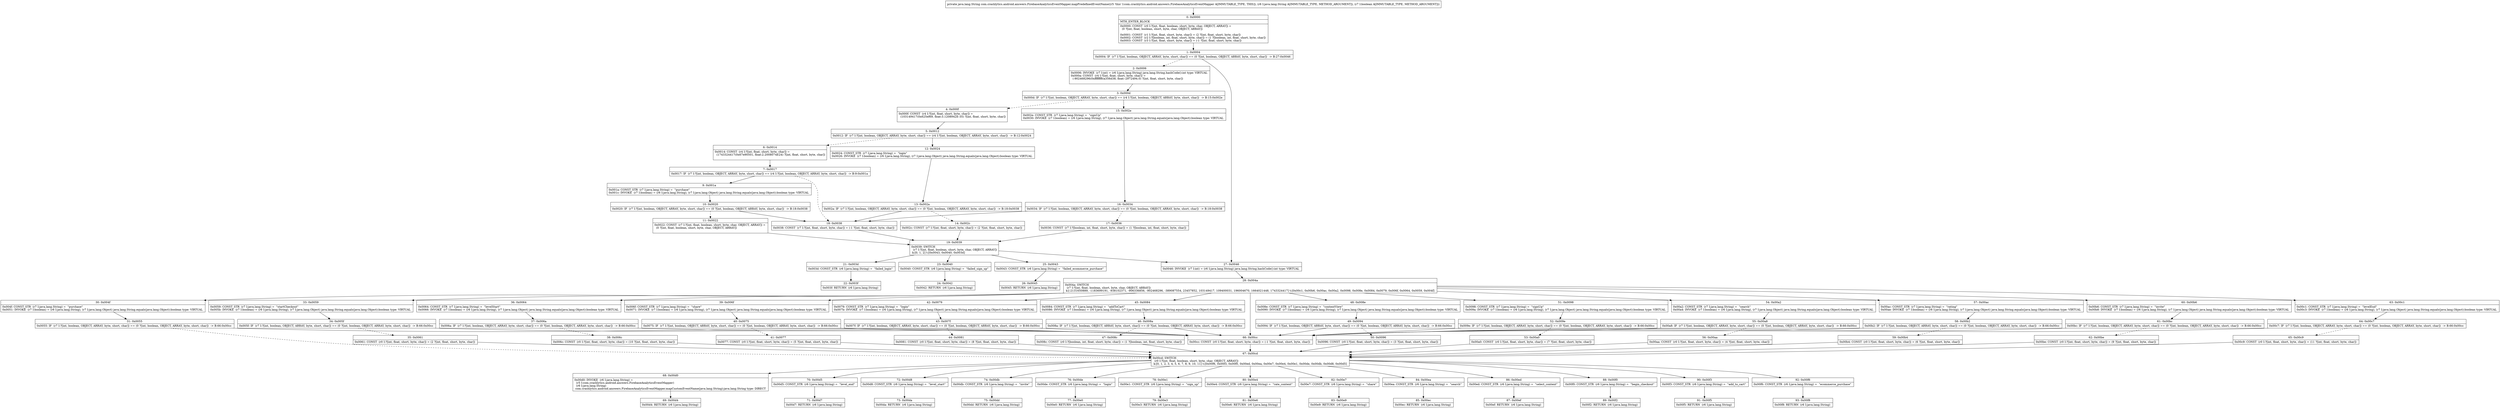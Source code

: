 digraph "CFG forcom.crashlytics.android.answers.FirebaseAnalyticsEventMapper.mapPredefinedEventName(Ljava\/lang\/String;Z)Ljava\/lang\/String;" {
Node_0 [shape=record,label="{0\:\ 0x0000|MTH_ENTER_BLOCK\l|0x0000: CONST  (r0 I:?[int, float, boolean, short, byte, char, OBJECT, ARRAY]) = \l  (0 ?[int, float, boolean, short, byte, char, OBJECT, ARRAY])\l \l0x0001: CONST  (r1 I:?[int, float, short, byte, char]) = (2 ?[int, float, short, byte, char]) \l0x0002: CONST  (r2 I:?[boolean, int, float, short, byte, char]) = (1 ?[boolean, int, float, short, byte, char]) \l0x0003: CONST  (r3 I:?[int, float, short, byte, char]) = (\-1 ?[int, float, short, byte, char]) \l}"];
Node_1 [shape=record,label="{1\:\ 0x0004|0x0004: IF  (r7 I:?[int, boolean, OBJECT, ARRAY, byte, short, char]) == (0 ?[int, boolean, OBJECT, ARRAY, byte, short, char])  \-\> B:27:0x0046 \l}"];
Node_2 [shape=record,label="{2\:\ 0x0006|0x0006: INVOKE  (r7 I:int) = (r6 I:java.lang.String) java.lang.String.hashCode():int type: VIRTUAL \l0x000a: CONST  (r4 I:?[int, float, short, byte, char]) = \l  (\-902468296(0xffffffffca356d38, float:\-2972494.0) ?[int, float, short, byte, char])\l \l}"];
Node_3 [shape=record,label="{3\:\ 0x000d|0x000d: IF  (r7 I:?[int, boolean, OBJECT, ARRAY, byte, short, char]) == (r4 I:?[int, boolean, OBJECT, ARRAY, byte, short, char])  \-\> B:15:0x002e \l}"];
Node_4 [shape=record,label="{4\:\ 0x000f|0x000f: CONST  (r4 I:?[int, float, short, byte, char]) = \l  (103149417(0x625ef69, float:3.1208942E\-35) ?[int, float, short, byte, char])\l \l}"];
Node_5 [shape=record,label="{5\:\ 0x0012|0x0012: IF  (r7 I:?[int, boolean, OBJECT, ARRAY, byte, short, char]) == (r4 I:?[int, boolean, OBJECT, ARRAY, byte, short, char])  \-\> B:12:0x0024 \l}"];
Node_6 [shape=record,label="{6\:\ 0x0014|0x0014: CONST  (r4 I:?[int, float, short, byte, char]) = \l  (1743324417(0x67e90501, float:2.2008074E24) ?[int, float, short, byte, char])\l \l}"];
Node_7 [shape=record,label="{7\:\ 0x0017|0x0017: IF  (r7 I:?[int, boolean, OBJECT, ARRAY, byte, short, char]) == (r4 I:?[int, boolean, OBJECT, ARRAY, byte, short, char])  \-\> B:9:0x001a \l}"];
Node_9 [shape=record,label="{9\:\ 0x001a|0x001a: CONST_STR  (r7 I:java.lang.String) =  \"purchase\" \l0x001c: INVOKE  (r7 I:boolean) = (r6 I:java.lang.String), (r7 I:java.lang.Object) java.lang.String.equals(java.lang.Object):boolean type: VIRTUAL \l}"];
Node_10 [shape=record,label="{10\:\ 0x0020|0x0020: IF  (r7 I:?[int, boolean, OBJECT, ARRAY, byte, short, char]) == (0 ?[int, boolean, OBJECT, ARRAY, byte, short, char])  \-\> B:18:0x0038 \l}"];
Node_11 [shape=record,label="{11\:\ 0x0022|0x0022: CONST  (r7 I:?[int, float, boolean, short, byte, char, OBJECT, ARRAY]) = \l  (0 ?[int, float, boolean, short, byte, char, OBJECT, ARRAY])\l \l}"];
Node_12 [shape=record,label="{12\:\ 0x0024|0x0024: CONST_STR  (r7 I:java.lang.String) =  \"login\" \l0x0026: INVOKE  (r7 I:boolean) = (r6 I:java.lang.String), (r7 I:java.lang.Object) java.lang.String.equals(java.lang.Object):boolean type: VIRTUAL \l}"];
Node_13 [shape=record,label="{13\:\ 0x002a|0x002a: IF  (r7 I:?[int, boolean, OBJECT, ARRAY, byte, short, char]) == (0 ?[int, boolean, OBJECT, ARRAY, byte, short, char])  \-\> B:18:0x0038 \l}"];
Node_14 [shape=record,label="{14\:\ 0x002c|0x002c: CONST  (r7 I:?[int, float, short, byte, char]) = (2 ?[int, float, short, byte, char]) \l}"];
Node_15 [shape=record,label="{15\:\ 0x002e|0x002e: CONST_STR  (r7 I:java.lang.String) =  \"signUp\" \l0x0030: INVOKE  (r7 I:boolean) = (r6 I:java.lang.String), (r7 I:java.lang.Object) java.lang.String.equals(java.lang.Object):boolean type: VIRTUAL \l}"];
Node_16 [shape=record,label="{16\:\ 0x0034|0x0034: IF  (r7 I:?[int, boolean, OBJECT, ARRAY, byte, short, char]) == (0 ?[int, boolean, OBJECT, ARRAY, byte, short, char])  \-\> B:18:0x0038 \l}"];
Node_17 [shape=record,label="{17\:\ 0x0036|0x0036: CONST  (r7 I:?[boolean, int, float, short, byte, char]) = (1 ?[boolean, int, float, short, byte, char]) \l}"];
Node_18 [shape=record,label="{18\:\ 0x0038|0x0038: CONST  (r7 I:?[int, float, short, byte, char]) = (\-1 ?[int, float, short, byte, char]) \l}"];
Node_19 [shape=record,label="{19\:\ 0x0039|0x0039: SWITCH  \l  (r7 I:?[int, float, boolean, short, byte, char, OBJECT, ARRAY])\l k:[0, 1, 2] t:[0x0043, 0x0040, 0x003d] \l}"];
Node_21 [shape=record,label="{21\:\ 0x003d|0x003d: CONST_STR  (r6 I:java.lang.String) =  \"failed_login\" \l}"];
Node_22 [shape=record,label="{22\:\ 0x003f|0x003f: RETURN  (r6 I:java.lang.String) \l}"];
Node_23 [shape=record,label="{23\:\ 0x0040|0x0040: CONST_STR  (r6 I:java.lang.String) =  \"failed_sign_up\" \l}"];
Node_24 [shape=record,label="{24\:\ 0x0042|0x0042: RETURN  (r6 I:java.lang.String) \l}"];
Node_25 [shape=record,label="{25\:\ 0x0043|0x0043: CONST_STR  (r6 I:java.lang.String) =  \"failed_ecommerce_purchase\" \l}"];
Node_26 [shape=record,label="{26\:\ 0x0045|0x0045: RETURN  (r6 I:java.lang.String) \l}"];
Node_27 [shape=record,label="{27\:\ 0x0046|0x0046: INVOKE  (r7 I:int) = (r6 I:java.lang.String) java.lang.String.hashCode():int type: VIRTUAL \l}"];
Node_28 [shape=record,label="{28\:\ 0x004a|0x004a: SWITCH  \l  (r7 I:?[int, float, boolean, short, byte, char, OBJECT, ARRAY])\l k:[\-2131650889, \-1183699191, \-938102371, \-906336856, \-902468296, \-389087554, 23457852, 103149417, 109400031, 196004670, 1664021448, 1743324417] t:[0x00c1, 0x00b6, 0x00ac, 0x00a2, 0x0098, 0x008e, 0x0084, 0x0079, 0x006f, 0x0064, 0x0059, 0x004f] \l}"];
Node_30 [shape=record,label="{30\:\ 0x004f|0x004f: CONST_STR  (r7 I:java.lang.String) =  \"purchase\" \l0x0051: INVOKE  (r7 I:boolean) = (r6 I:java.lang.String), (r7 I:java.lang.Object) java.lang.String.equals(java.lang.Object):boolean type: VIRTUAL \l}"];
Node_31 [shape=record,label="{31\:\ 0x0055|0x0055: IF  (r7 I:?[int, boolean, OBJECT, ARRAY, byte, short, char]) == (0 ?[int, boolean, OBJECT, ARRAY, byte, short, char])  \-\> B:66:0x00cc \l}"];
Node_33 [shape=record,label="{33\:\ 0x0059|0x0059: CONST_STR  (r7 I:java.lang.String) =  \"startCheckout\" \l0x005b: INVOKE  (r7 I:boolean) = (r6 I:java.lang.String), (r7 I:java.lang.Object) java.lang.String.equals(java.lang.Object):boolean type: VIRTUAL \l}"];
Node_34 [shape=record,label="{34\:\ 0x005f|0x005f: IF  (r7 I:?[int, boolean, OBJECT, ARRAY, byte, short, char]) == (0 ?[int, boolean, OBJECT, ARRAY, byte, short, char])  \-\> B:66:0x00cc \l}"];
Node_35 [shape=record,label="{35\:\ 0x0061|0x0061: CONST  (r0 I:?[int, float, short, byte, char]) = (2 ?[int, float, short, byte, char]) \l}"];
Node_36 [shape=record,label="{36\:\ 0x0064|0x0064: CONST_STR  (r7 I:java.lang.String) =  \"levelStart\" \l0x0066: INVOKE  (r7 I:boolean) = (r6 I:java.lang.String), (r7 I:java.lang.Object) java.lang.String.equals(java.lang.Object):boolean type: VIRTUAL \l}"];
Node_37 [shape=record,label="{37\:\ 0x006a|0x006a: IF  (r7 I:?[int, boolean, OBJECT, ARRAY, byte, short, char]) == (0 ?[int, boolean, OBJECT, ARRAY, byte, short, char])  \-\> B:66:0x00cc \l}"];
Node_38 [shape=record,label="{38\:\ 0x006c|0x006c: CONST  (r0 I:?[int, float, short, byte, char]) = (10 ?[int, float, short, byte, char]) \l}"];
Node_39 [shape=record,label="{39\:\ 0x006f|0x006f: CONST_STR  (r7 I:java.lang.String) =  \"share\" \l0x0071: INVOKE  (r7 I:boolean) = (r6 I:java.lang.String), (r7 I:java.lang.Object) java.lang.String.equals(java.lang.Object):boolean type: VIRTUAL \l}"];
Node_40 [shape=record,label="{40\:\ 0x0075|0x0075: IF  (r7 I:?[int, boolean, OBJECT, ARRAY, byte, short, char]) == (0 ?[int, boolean, OBJECT, ARRAY, byte, short, char])  \-\> B:66:0x00cc \l}"];
Node_41 [shape=record,label="{41\:\ 0x0077|0x0077: CONST  (r0 I:?[int, float, short, byte, char]) = (5 ?[int, float, short, byte, char]) \l}"];
Node_42 [shape=record,label="{42\:\ 0x0079|0x0079: CONST_STR  (r7 I:java.lang.String) =  \"login\" \l0x007b: INVOKE  (r7 I:boolean) = (r6 I:java.lang.String), (r7 I:java.lang.Object) java.lang.String.equals(java.lang.Object):boolean type: VIRTUAL \l}"];
Node_43 [shape=record,label="{43\:\ 0x007f|0x007f: IF  (r7 I:?[int, boolean, OBJECT, ARRAY, byte, short, char]) == (0 ?[int, boolean, OBJECT, ARRAY, byte, short, char])  \-\> B:66:0x00cc \l}"];
Node_44 [shape=record,label="{44\:\ 0x0081|0x0081: CONST  (r0 I:?[int, float, short, byte, char]) = (8 ?[int, float, short, byte, char]) \l}"];
Node_45 [shape=record,label="{45\:\ 0x0084|0x0084: CONST_STR  (r7 I:java.lang.String) =  \"addToCart\" \l0x0086: INVOKE  (r7 I:boolean) = (r6 I:java.lang.String), (r7 I:java.lang.Object) java.lang.String.equals(java.lang.Object):boolean type: VIRTUAL \l}"];
Node_46 [shape=record,label="{46\:\ 0x008a|0x008a: IF  (r7 I:?[int, boolean, OBJECT, ARRAY, byte, short, char]) == (0 ?[int, boolean, OBJECT, ARRAY, byte, short, char])  \-\> B:66:0x00cc \l}"];
Node_47 [shape=record,label="{47\:\ 0x008c|0x008c: CONST  (r0 I:?[boolean, int, float, short, byte, char]) = (1 ?[boolean, int, float, short, byte, char]) \l}"];
Node_48 [shape=record,label="{48\:\ 0x008e|0x008e: CONST_STR  (r7 I:java.lang.String) =  \"contentView\" \l0x0090: INVOKE  (r7 I:boolean) = (r6 I:java.lang.String), (r7 I:java.lang.Object) java.lang.String.equals(java.lang.Object):boolean type: VIRTUAL \l}"];
Node_49 [shape=record,label="{49\:\ 0x0094|0x0094: IF  (r7 I:?[int, boolean, OBJECT, ARRAY, byte, short, char]) == (0 ?[int, boolean, OBJECT, ARRAY, byte, short, char])  \-\> B:66:0x00cc \l}"];
Node_50 [shape=record,label="{50\:\ 0x0096|0x0096: CONST  (r0 I:?[int, float, short, byte, char]) = (3 ?[int, float, short, byte, char]) \l}"];
Node_51 [shape=record,label="{51\:\ 0x0098|0x0098: CONST_STR  (r7 I:java.lang.String) =  \"signUp\" \l0x009a: INVOKE  (r7 I:boolean) = (r6 I:java.lang.String), (r7 I:java.lang.Object) java.lang.String.equals(java.lang.Object):boolean type: VIRTUAL \l}"];
Node_52 [shape=record,label="{52\:\ 0x009e|0x009e: IF  (r7 I:?[int, boolean, OBJECT, ARRAY, byte, short, char]) == (0 ?[int, boolean, OBJECT, ARRAY, byte, short, char])  \-\> B:66:0x00cc \l}"];
Node_53 [shape=record,label="{53\:\ 0x00a0|0x00a0: CONST  (r0 I:?[int, float, short, byte, char]) = (7 ?[int, float, short, byte, char]) \l}"];
Node_54 [shape=record,label="{54\:\ 0x00a2|0x00a2: CONST_STR  (r7 I:java.lang.String) =  \"search\" \l0x00a4: INVOKE  (r7 I:boolean) = (r6 I:java.lang.String), (r7 I:java.lang.Object) java.lang.String.equals(java.lang.Object):boolean type: VIRTUAL \l}"];
Node_55 [shape=record,label="{55\:\ 0x00a8|0x00a8: IF  (r7 I:?[int, boolean, OBJECT, ARRAY, byte, short, char]) == (0 ?[int, boolean, OBJECT, ARRAY, byte, short, char])  \-\> B:66:0x00cc \l}"];
Node_56 [shape=record,label="{56\:\ 0x00aa|0x00aa: CONST  (r0 I:?[int, float, short, byte, char]) = (4 ?[int, float, short, byte, char]) \l}"];
Node_57 [shape=record,label="{57\:\ 0x00ac|0x00ac: CONST_STR  (r7 I:java.lang.String) =  \"rating\" \l0x00ae: INVOKE  (r7 I:boolean) = (r6 I:java.lang.String), (r7 I:java.lang.Object) java.lang.String.equals(java.lang.Object):boolean type: VIRTUAL \l}"];
Node_58 [shape=record,label="{58\:\ 0x00b2|0x00b2: IF  (r7 I:?[int, boolean, OBJECT, ARRAY, byte, short, char]) == (0 ?[int, boolean, OBJECT, ARRAY, byte, short, char])  \-\> B:66:0x00cc \l}"];
Node_59 [shape=record,label="{59\:\ 0x00b4|0x00b4: CONST  (r0 I:?[int, float, short, byte, char]) = (6 ?[int, float, short, byte, char]) \l}"];
Node_60 [shape=record,label="{60\:\ 0x00b6|0x00b6: CONST_STR  (r7 I:java.lang.String) =  \"invite\" \l0x00b8: INVOKE  (r7 I:boolean) = (r6 I:java.lang.String), (r7 I:java.lang.Object) java.lang.String.equals(java.lang.Object):boolean type: VIRTUAL \l}"];
Node_61 [shape=record,label="{61\:\ 0x00bc|0x00bc: IF  (r7 I:?[int, boolean, OBJECT, ARRAY, byte, short, char]) == (0 ?[int, boolean, OBJECT, ARRAY, byte, short, char])  \-\> B:66:0x00cc \l}"];
Node_62 [shape=record,label="{62\:\ 0x00be|0x00be: CONST  (r0 I:?[int, float, short, byte, char]) = (9 ?[int, float, short, byte, char]) \l}"];
Node_63 [shape=record,label="{63\:\ 0x00c1|0x00c1: CONST_STR  (r7 I:java.lang.String) =  \"levelEnd\" \l0x00c3: INVOKE  (r7 I:boolean) = (r6 I:java.lang.String), (r7 I:java.lang.Object) java.lang.String.equals(java.lang.Object):boolean type: VIRTUAL \l}"];
Node_64 [shape=record,label="{64\:\ 0x00c7|0x00c7: IF  (r7 I:?[int, boolean, OBJECT, ARRAY, byte, short, char]) == (0 ?[int, boolean, OBJECT, ARRAY, byte, short, char])  \-\> B:66:0x00cc \l}"];
Node_65 [shape=record,label="{65\:\ 0x00c9|0x00c9: CONST  (r0 I:?[int, float, short, byte, char]) = (11 ?[int, float, short, byte, char]) \l}"];
Node_66 [shape=record,label="{66\:\ 0x00cc|0x00cc: CONST  (r0 I:?[int, float, short, byte, char]) = (\-1 ?[int, float, short, byte, char]) \l}"];
Node_67 [shape=record,label="{67\:\ 0x00cd|0x00cd: SWITCH  \l  (r0 I:?[int, float, boolean, short, byte, char, OBJECT, ARRAY])\l k:[0, 1, 2, 3, 4, 5, 6, 7, 8, 9, 10, 11] t:[0x00f6, 0x00f3, 0x00f0, 0x00ed, 0x00ea, 0x00e7, 0x00e4, 0x00e1, 0x00de, 0x00db, 0x00d8, 0x00d5] \l}"];
Node_68 [shape=record,label="{68\:\ 0x00d0|0x00d0: INVOKE  (r6 I:java.lang.String) = \l  (r5 I:com.crashlytics.android.answers.FirebaseAnalyticsEventMapper)\l  (r6 I:java.lang.String)\l com.crashlytics.android.answers.FirebaseAnalyticsEventMapper.mapCustomEventName(java.lang.String):java.lang.String type: DIRECT \l}"];
Node_69 [shape=record,label="{69\:\ 0x00d4|0x00d4: RETURN  (r6 I:java.lang.String) \l}"];
Node_70 [shape=record,label="{70\:\ 0x00d5|0x00d5: CONST_STR  (r6 I:java.lang.String) =  \"level_end\" \l}"];
Node_71 [shape=record,label="{71\:\ 0x00d7|0x00d7: RETURN  (r6 I:java.lang.String) \l}"];
Node_72 [shape=record,label="{72\:\ 0x00d8|0x00d8: CONST_STR  (r6 I:java.lang.String) =  \"level_start\" \l}"];
Node_73 [shape=record,label="{73\:\ 0x00da|0x00da: RETURN  (r6 I:java.lang.String) \l}"];
Node_74 [shape=record,label="{74\:\ 0x00db|0x00db: CONST_STR  (r6 I:java.lang.String) =  \"invite\" \l}"];
Node_75 [shape=record,label="{75\:\ 0x00dd|0x00dd: RETURN  (r6 I:java.lang.String) \l}"];
Node_76 [shape=record,label="{76\:\ 0x00de|0x00de: CONST_STR  (r6 I:java.lang.String) =  \"login\" \l}"];
Node_77 [shape=record,label="{77\:\ 0x00e0|0x00e0: RETURN  (r6 I:java.lang.String) \l}"];
Node_78 [shape=record,label="{78\:\ 0x00e1|0x00e1: CONST_STR  (r6 I:java.lang.String) =  \"sign_up\" \l}"];
Node_79 [shape=record,label="{79\:\ 0x00e3|0x00e3: RETURN  (r6 I:java.lang.String) \l}"];
Node_80 [shape=record,label="{80\:\ 0x00e4|0x00e4: CONST_STR  (r6 I:java.lang.String) =  \"rate_content\" \l}"];
Node_81 [shape=record,label="{81\:\ 0x00e6|0x00e6: RETURN  (r6 I:java.lang.String) \l}"];
Node_82 [shape=record,label="{82\:\ 0x00e7|0x00e7: CONST_STR  (r6 I:java.lang.String) =  \"share\" \l}"];
Node_83 [shape=record,label="{83\:\ 0x00e9|0x00e9: RETURN  (r6 I:java.lang.String) \l}"];
Node_84 [shape=record,label="{84\:\ 0x00ea|0x00ea: CONST_STR  (r6 I:java.lang.String) =  \"search\" \l}"];
Node_85 [shape=record,label="{85\:\ 0x00ec|0x00ec: RETURN  (r6 I:java.lang.String) \l}"];
Node_86 [shape=record,label="{86\:\ 0x00ed|0x00ed: CONST_STR  (r6 I:java.lang.String) =  \"select_content\" \l}"];
Node_87 [shape=record,label="{87\:\ 0x00ef|0x00ef: RETURN  (r6 I:java.lang.String) \l}"];
Node_88 [shape=record,label="{88\:\ 0x00f0|0x00f0: CONST_STR  (r6 I:java.lang.String) =  \"begin_checkout\" \l}"];
Node_89 [shape=record,label="{89\:\ 0x00f2|0x00f2: RETURN  (r6 I:java.lang.String) \l}"];
Node_90 [shape=record,label="{90\:\ 0x00f3|0x00f3: CONST_STR  (r6 I:java.lang.String) =  \"add_to_cart\" \l}"];
Node_91 [shape=record,label="{91\:\ 0x00f5|0x00f5: RETURN  (r6 I:java.lang.String) \l}"];
Node_92 [shape=record,label="{92\:\ 0x00f6|0x00f6: CONST_STR  (r6 I:java.lang.String) =  \"ecommerce_purchase\" \l}"];
Node_93 [shape=record,label="{93\:\ 0x00f8|0x00f8: RETURN  (r6 I:java.lang.String) \l}"];
MethodNode[shape=record,label="{private java.lang.String com.crashlytics.android.answers.FirebaseAnalyticsEventMapper.mapPredefinedEventName((r5 'this' I:com.crashlytics.android.answers.FirebaseAnalyticsEventMapper A[IMMUTABLE_TYPE, THIS]), (r6 I:java.lang.String A[IMMUTABLE_TYPE, METHOD_ARGUMENT]), (r7 I:boolean A[IMMUTABLE_TYPE, METHOD_ARGUMENT])) }"];
MethodNode -> Node_0;
Node_0 -> Node_1;
Node_1 -> Node_2[style=dashed];
Node_1 -> Node_27;
Node_2 -> Node_3;
Node_3 -> Node_4[style=dashed];
Node_3 -> Node_15;
Node_4 -> Node_5;
Node_5 -> Node_6[style=dashed];
Node_5 -> Node_12;
Node_6 -> Node_7;
Node_7 -> Node_9;
Node_7 -> Node_18[style=dashed];
Node_9 -> Node_10;
Node_10 -> Node_11[style=dashed];
Node_10 -> Node_18;
Node_11 -> Node_19;
Node_12 -> Node_13;
Node_13 -> Node_14[style=dashed];
Node_13 -> Node_18;
Node_14 -> Node_19;
Node_15 -> Node_16;
Node_16 -> Node_17[style=dashed];
Node_16 -> Node_18;
Node_17 -> Node_19;
Node_18 -> Node_19;
Node_19 -> Node_21;
Node_19 -> Node_23;
Node_19 -> Node_25;
Node_19 -> Node_27;
Node_21 -> Node_22;
Node_23 -> Node_24;
Node_25 -> Node_26;
Node_27 -> Node_28;
Node_28 -> Node_30;
Node_28 -> Node_33;
Node_28 -> Node_36;
Node_28 -> Node_39;
Node_28 -> Node_42;
Node_28 -> Node_45;
Node_28 -> Node_48;
Node_28 -> Node_51;
Node_28 -> Node_54;
Node_28 -> Node_57;
Node_28 -> Node_60;
Node_28 -> Node_63;
Node_28 -> Node_66;
Node_30 -> Node_31;
Node_31 -> Node_66;
Node_31 -> Node_67[style=dashed];
Node_33 -> Node_34;
Node_34 -> Node_35[style=dashed];
Node_34 -> Node_66;
Node_35 -> Node_67;
Node_36 -> Node_37;
Node_37 -> Node_38[style=dashed];
Node_37 -> Node_66;
Node_38 -> Node_67;
Node_39 -> Node_40;
Node_40 -> Node_41[style=dashed];
Node_40 -> Node_66;
Node_41 -> Node_67;
Node_42 -> Node_43;
Node_43 -> Node_44[style=dashed];
Node_43 -> Node_66;
Node_44 -> Node_67;
Node_45 -> Node_46;
Node_46 -> Node_47[style=dashed];
Node_46 -> Node_66;
Node_47 -> Node_67;
Node_48 -> Node_49;
Node_49 -> Node_50[style=dashed];
Node_49 -> Node_66;
Node_50 -> Node_67;
Node_51 -> Node_52;
Node_52 -> Node_53[style=dashed];
Node_52 -> Node_66;
Node_53 -> Node_67;
Node_54 -> Node_55;
Node_55 -> Node_56[style=dashed];
Node_55 -> Node_66;
Node_56 -> Node_67;
Node_57 -> Node_58;
Node_58 -> Node_59[style=dashed];
Node_58 -> Node_66;
Node_59 -> Node_67;
Node_60 -> Node_61;
Node_61 -> Node_62[style=dashed];
Node_61 -> Node_66;
Node_62 -> Node_67;
Node_63 -> Node_64;
Node_64 -> Node_65[style=dashed];
Node_64 -> Node_66;
Node_65 -> Node_67;
Node_66 -> Node_67;
Node_67 -> Node_68;
Node_67 -> Node_70;
Node_67 -> Node_72;
Node_67 -> Node_74;
Node_67 -> Node_76;
Node_67 -> Node_78;
Node_67 -> Node_80;
Node_67 -> Node_82;
Node_67 -> Node_84;
Node_67 -> Node_86;
Node_67 -> Node_88;
Node_67 -> Node_90;
Node_67 -> Node_92;
Node_68 -> Node_69;
Node_70 -> Node_71;
Node_72 -> Node_73;
Node_74 -> Node_75;
Node_76 -> Node_77;
Node_78 -> Node_79;
Node_80 -> Node_81;
Node_82 -> Node_83;
Node_84 -> Node_85;
Node_86 -> Node_87;
Node_88 -> Node_89;
Node_90 -> Node_91;
Node_92 -> Node_93;
}

